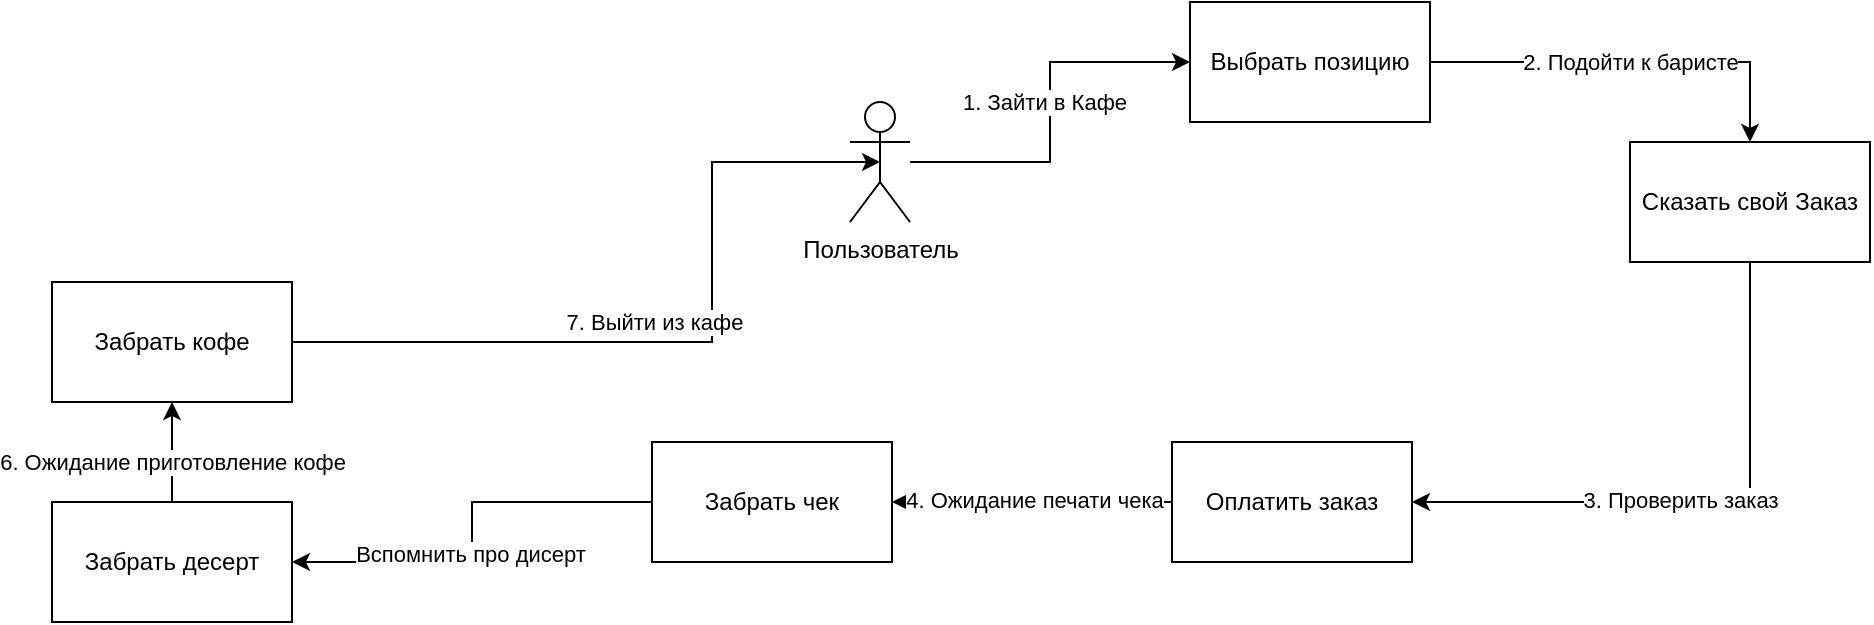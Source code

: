 <mxfile version="26.2.14">
  <diagram name="Страница — 1" id="zcFf4VPZttUS6591rmjO">
    <mxGraphModel dx="2253" dy="811" grid="1" gridSize="10" guides="1" tooltips="1" connect="1" arrows="1" fold="1" page="1" pageScale="1" pageWidth="827" pageHeight="1169" math="0" shadow="0">
      <root>
        <mxCell id="0" />
        <mxCell id="1" parent="0" />
        <mxCell id="QKfmMPg8BV2pelgd5ERt-1" style="edgeStyle=orthogonalEdgeStyle;rounded=0;orthogonalLoop=1;jettySize=auto;html=1;" parent="1" source="QKfmMPg8BV2pelgd5ERt-3" target="QKfmMPg8BV2pelgd5ERt-6" edge="1">
          <mxGeometry relative="1" as="geometry" />
        </mxCell>
        <mxCell id="QKfmMPg8BV2pelgd5ERt-2" value="1. Зайти в Кафе" style="edgeLabel;html=1;align=center;verticalAlign=middle;resizable=0;points=[];" parent="QKfmMPg8BV2pelgd5ERt-1" vertex="1" connectable="0">
          <mxGeometry x="0.192" y="3" relative="1" as="geometry">
            <mxPoint y="13" as="offset" />
          </mxGeometry>
        </mxCell>
        <mxCell id="QKfmMPg8BV2pelgd5ERt-3" value="Пользователь" style="shape=umlActor;verticalLabelPosition=bottom;verticalAlign=top;html=1;outlineConnect=0;" parent="1" vertex="1">
          <mxGeometry x="159" y="510" width="30" height="60" as="geometry" />
        </mxCell>
        <mxCell id="QKfmMPg8BV2pelgd5ERt-4" value="" style="edgeStyle=orthogonalEdgeStyle;rounded=0;orthogonalLoop=1;jettySize=auto;html=1;" parent="1" source="QKfmMPg8BV2pelgd5ERt-6" target="QKfmMPg8BV2pelgd5ERt-7" edge="1">
          <mxGeometry relative="1" as="geometry" />
        </mxCell>
        <mxCell id="QKfmMPg8BV2pelgd5ERt-5" value="2. Подойти к баристе" style="edgeLabel;html=1;align=center;verticalAlign=middle;resizable=0;points=[];" parent="QKfmMPg8BV2pelgd5ERt-4" vertex="1" connectable="0">
          <mxGeometry x="-0.422" y="4" relative="1" as="geometry">
            <mxPoint x="42" y="4" as="offset" />
          </mxGeometry>
        </mxCell>
        <mxCell id="QKfmMPg8BV2pelgd5ERt-6" value="Выбрать позицию" style="rounded=0;whiteSpace=wrap;html=1;" parent="1" vertex="1">
          <mxGeometry x="329" y="460" width="120" height="60" as="geometry" />
        </mxCell>
        <mxCell id="QKfmMPg8BV2pelgd5ERt-7" value="Сказать свой Заказ" style="whiteSpace=wrap;html=1;rounded=0;" parent="1" vertex="1">
          <mxGeometry x="549" y="530" width="120" height="60" as="geometry" />
        </mxCell>
        <mxCell id="QKfmMPg8BV2pelgd5ERt-8" style="edgeStyle=orthogonalEdgeStyle;rounded=0;orthogonalLoop=1;jettySize=auto;html=1;endArrow=none;endFill=0;startArrow=classic;startFill=1;" parent="1" source="QKfmMPg8BV2pelgd5ERt-10" target="QKfmMPg8BV2pelgd5ERt-7" edge="1">
          <mxGeometry relative="1" as="geometry" />
        </mxCell>
        <mxCell id="QKfmMPg8BV2pelgd5ERt-9" value="3. Проверить заказ" style="edgeLabel;html=1;align=center;verticalAlign=middle;resizable=0;points=[];" parent="QKfmMPg8BV2pelgd5ERt-8" vertex="1" connectable="0">
          <mxGeometry x="-0.072" y="1" relative="1" as="geometry">
            <mxPoint as="offset" />
          </mxGeometry>
        </mxCell>
        <mxCell id="QKfmMPg8BV2pelgd5ERt-12" style="edgeStyle=orthogonalEdgeStyle;rounded=0;orthogonalLoop=1;jettySize=auto;html=1;entryX=1;entryY=0.5;entryDx=0;entryDy=0;" parent="1" source="QKfmMPg8BV2pelgd5ERt-10" target="QKfmMPg8BV2pelgd5ERt-11" edge="1">
          <mxGeometry relative="1" as="geometry" />
        </mxCell>
        <mxCell id="QKfmMPg8BV2pelgd5ERt-13" value="4. Ожидание печати чека" style="edgeLabel;html=1;align=center;verticalAlign=middle;resizable=0;points=[];" parent="QKfmMPg8BV2pelgd5ERt-12" vertex="1" connectable="0">
          <mxGeometry x="-0.009" y="-1" relative="1" as="geometry">
            <mxPoint as="offset" />
          </mxGeometry>
        </mxCell>
        <mxCell id="QKfmMPg8BV2pelgd5ERt-10" value="Оплатить заказ" style="rounded=0;whiteSpace=wrap;html=1;" parent="1" vertex="1">
          <mxGeometry x="320" y="680" width="120" height="60" as="geometry" />
        </mxCell>
        <mxCell id="QKfmMPg8BV2pelgd5ERt-17" style="edgeStyle=orthogonalEdgeStyle;rounded=0;orthogonalLoop=1;jettySize=auto;html=1;" parent="1" source="QKfmMPg8BV2pelgd5ERt-11" target="QKfmMPg8BV2pelgd5ERt-14" edge="1">
          <mxGeometry relative="1" as="geometry" />
        </mxCell>
        <mxCell id="QKfmMPg8BV2pelgd5ERt-20" value="Вспомнить про дисерт" style="edgeLabel;html=1;align=center;verticalAlign=middle;resizable=0;points=[];" parent="QKfmMPg8BV2pelgd5ERt-17" vertex="1" connectable="0">
          <mxGeometry x="0.1" y="-1" relative="1" as="geometry">
            <mxPoint as="offset" />
          </mxGeometry>
        </mxCell>
        <mxCell id="QKfmMPg8BV2pelgd5ERt-11" value="Забрать чек" style="rounded=0;whiteSpace=wrap;html=1;" parent="1" vertex="1">
          <mxGeometry x="60" y="680" width="120" height="60" as="geometry" />
        </mxCell>
        <mxCell id="QKfmMPg8BV2pelgd5ERt-18" style="edgeStyle=orthogonalEdgeStyle;rounded=0;orthogonalLoop=1;jettySize=auto;html=1;" parent="1" source="QKfmMPg8BV2pelgd5ERt-14" target="QKfmMPg8BV2pelgd5ERt-15" edge="1">
          <mxGeometry relative="1" as="geometry" />
        </mxCell>
        <mxCell id="QKfmMPg8BV2pelgd5ERt-21" value="6. Ожидание приготовление кофе" style="edgeLabel;html=1;align=center;verticalAlign=middle;resizable=0;points=[];" parent="QKfmMPg8BV2pelgd5ERt-18" vertex="1" connectable="0">
          <mxGeometry x="0.256" y="1" relative="1" as="geometry">
            <mxPoint x="1" y="11" as="offset" />
          </mxGeometry>
        </mxCell>
        <mxCell id="QKfmMPg8BV2pelgd5ERt-14" value="Забрать десерт" style="rounded=0;whiteSpace=wrap;html=1;" parent="1" vertex="1">
          <mxGeometry x="-240" y="710" width="120" height="60" as="geometry" />
        </mxCell>
        <mxCell id="QKfmMPg8BV2pelgd5ERt-19" style="edgeStyle=orthogonalEdgeStyle;rounded=0;orthogonalLoop=1;jettySize=auto;html=1;entryX=0.5;entryY=0.5;entryDx=0;entryDy=0;entryPerimeter=0;" parent="1" source="QKfmMPg8BV2pelgd5ERt-15" target="QKfmMPg8BV2pelgd5ERt-3" edge="1">
          <mxGeometry relative="1" as="geometry">
            <mxPoint x="-50" y="550" as="targetPoint" />
            <Array as="points">
              <mxPoint x="90" y="630" />
              <mxPoint x="90" y="540" />
            </Array>
          </mxGeometry>
        </mxCell>
        <mxCell id="QKfmMPg8BV2pelgd5ERt-22" value="7. Выйти из кафе" style="edgeLabel;html=1;align=center;verticalAlign=middle;resizable=0;points=[];" parent="QKfmMPg8BV2pelgd5ERt-19" vertex="1" connectable="0">
          <mxGeometry x="0.085" y="3" relative="1" as="geometry">
            <mxPoint x="-28" y="-7" as="offset" />
          </mxGeometry>
        </mxCell>
        <mxCell id="QKfmMPg8BV2pelgd5ERt-15" value="Забрать кофе" style="rounded=0;whiteSpace=wrap;html=1;" parent="1" vertex="1">
          <mxGeometry x="-240" y="600" width="120" height="60" as="geometry" />
        </mxCell>
      </root>
    </mxGraphModel>
  </diagram>
</mxfile>
